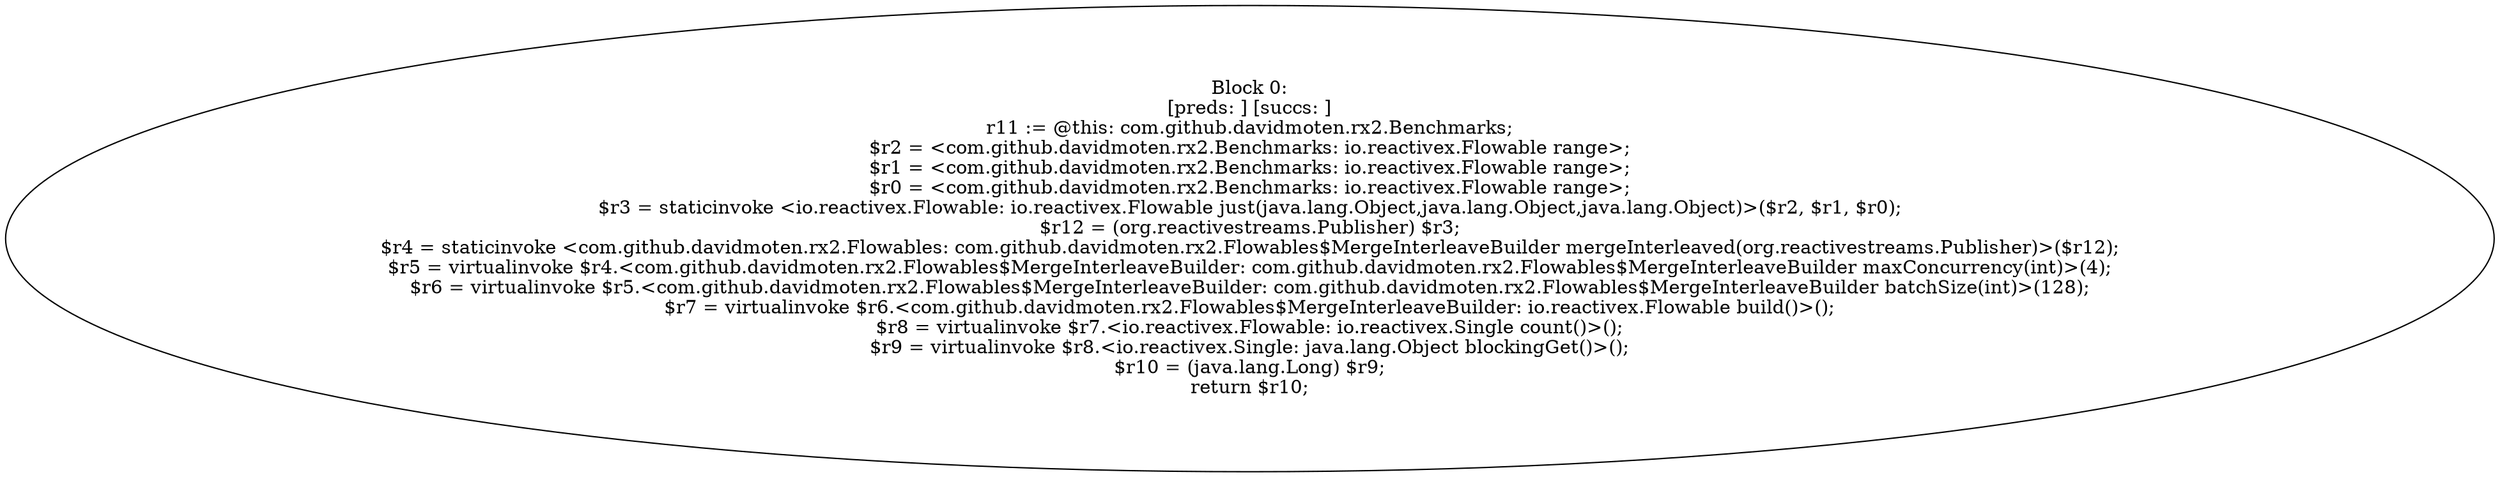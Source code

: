 digraph "unitGraph" {
    "Block 0:
[preds: ] [succs: ]
r11 := @this: com.github.davidmoten.rx2.Benchmarks;
$r2 = <com.github.davidmoten.rx2.Benchmarks: io.reactivex.Flowable range>;
$r1 = <com.github.davidmoten.rx2.Benchmarks: io.reactivex.Flowable range>;
$r0 = <com.github.davidmoten.rx2.Benchmarks: io.reactivex.Flowable range>;
$r3 = staticinvoke <io.reactivex.Flowable: io.reactivex.Flowable just(java.lang.Object,java.lang.Object,java.lang.Object)>($r2, $r1, $r0);
$r12 = (org.reactivestreams.Publisher) $r3;
$r4 = staticinvoke <com.github.davidmoten.rx2.Flowables: com.github.davidmoten.rx2.Flowables$MergeInterleaveBuilder mergeInterleaved(org.reactivestreams.Publisher)>($r12);
$r5 = virtualinvoke $r4.<com.github.davidmoten.rx2.Flowables$MergeInterleaveBuilder: com.github.davidmoten.rx2.Flowables$MergeInterleaveBuilder maxConcurrency(int)>(4);
$r6 = virtualinvoke $r5.<com.github.davidmoten.rx2.Flowables$MergeInterleaveBuilder: com.github.davidmoten.rx2.Flowables$MergeInterleaveBuilder batchSize(int)>(128);
$r7 = virtualinvoke $r6.<com.github.davidmoten.rx2.Flowables$MergeInterleaveBuilder: io.reactivex.Flowable build()>();
$r8 = virtualinvoke $r7.<io.reactivex.Flowable: io.reactivex.Single count()>();
$r9 = virtualinvoke $r8.<io.reactivex.Single: java.lang.Object blockingGet()>();
$r10 = (java.lang.Long) $r9;
return $r10;
"
}
